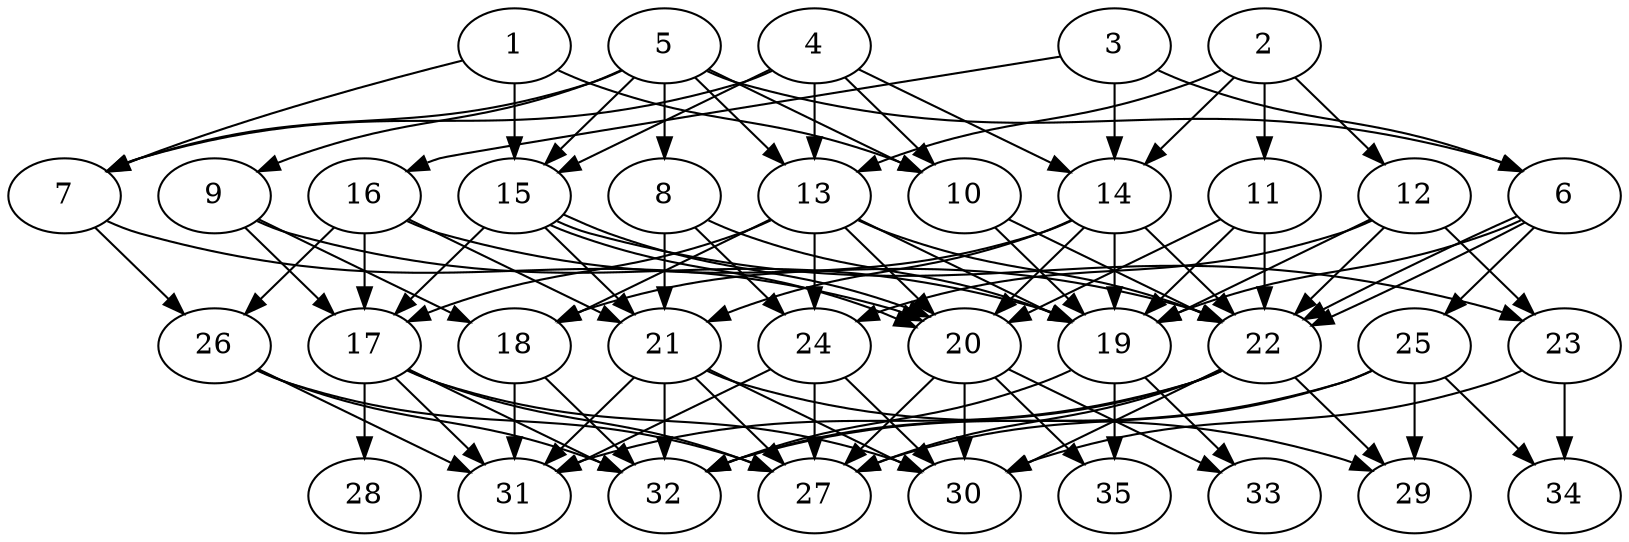 // DAG automatically generated by daggen at Tue Aug  6 16:28:02 2019
// ./daggen --dot -n 35 --ccr 0.4 --fat 0.6 --regular 0.5 --density 0.7 --mindata 5242880 --maxdata 52428800 
digraph G {
  1 [size="104563200", alpha="0.01", expect_size="41825280"] 
  1 -> 7 [size ="41825280"]
  1 -> 10 [size ="41825280"]
  1 -> 15 [size ="41825280"]
  2 [size="36792320", alpha="0.18", expect_size="14716928"] 
  2 -> 11 [size ="14716928"]
  2 -> 12 [size ="14716928"]
  2 -> 13 [size ="14716928"]
  2 -> 14 [size ="14716928"]
  3 [size="83791360", alpha="0.05", expect_size="33516544"] 
  3 -> 6 [size ="33516544"]
  3 -> 14 [size ="33516544"]
  3 -> 16 [size ="33516544"]
  4 [size="106449920", alpha="0.16", expect_size="42579968"] 
  4 -> 7 [size ="42579968"]
  4 -> 10 [size ="42579968"]
  4 -> 13 [size ="42579968"]
  4 -> 14 [size ="42579968"]
  4 -> 15 [size ="42579968"]
  5 [size="92733440", alpha="0.18", expect_size="37093376"] 
  5 -> 6 [size ="37093376"]
  5 -> 7 [size ="37093376"]
  5 -> 8 [size ="37093376"]
  5 -> 9 [size ="37093376"]
  5 -> 10 [size ="37093376"]
  5 -> 13 [size ="37093376"]
  5 -> 15 [size ="37093376"]
  6 [size="122168320", alpha="0.08", expect_size="48867328"] 
  6 -> 19 [size ="48867328"]
  6 -> 22 [size ="48867328"]
  6 -> 22 [size ="48867328"]
  6 -> 25 [size ="48867328"]
  7 [size="107251200", alpha="0.18", expect_size="42900480"] 
  7 -> 20 [size ="42900480"]
  7 -> 26 [size ="42900480"]
  8 [size="80412160", alpha="0.02", expect_size="32164864"] 
  8 -> 19 [size ="32164864"]
  8 -> 21 [size ="32164864"]
  8 -> 24 [size ="32164864"]
  9 [size="102845440", alpha="0.07", expect_size="41138176"] 
  9 -> 17 [size ="41138176"]
  9 -> 18 [size ="41138176"]
  9 -> 19 [size ="41138176"]
  10 [size="13905920", alpha="0.03", expect_size="5562368"] 
  10 -> 19 [size ="5562368"]
  10 -> 22 [size ="5562368"]
  11 [size="105728000", alpha="0.05", expect_size="42291200"] 
  11 -> 19 [size ="42291200"]
  11 -> 20 [size ="42291200"]
  11 -> 22 [size ="42291200"]
  12 [size="109009920", alpha="0.16", expect_size="43603968"] 
  12 -> 19 [size ="43603968"]
  12 -> 22 [size ="43603968"]
  12 -> 23 [size ="43603968"]
  12 -> 24 [size ="43603968"]
  13 [size="100065280", alpha="0.09", expect_size="40026112"] 
  13 -> 17 [size ="40026112"]
  13 -> 18 [size ="40026112"]
  13 -> 19 [size ="40026112"]
  13 -> 20 [size ="40026112"]
  13 -> 22 [size ="40026112"]
  13 -> 24 [size ="40026112"]
  14 [size="13585920", alpha="0.17", expect_size="5434368"] 
  14 -> 18 [size ="5434368"]
  14 -> 19 [size ="5434368"]
  14 -> 20 [size ="5434368"]
  14 -> 21 [size ="5434368"]
  14 -> 22 [size ="5434368"]
  15 [size="107660800", alpha="0.09", expect_size="43064320"] 
  15 -> 17 [size ="43064320"]
  15 -> 20 [size ="43064320"]
  15 -> 20 [size ="43064320"]
  15 -> 21 [size ="43064320"]
  15 -> 23 [size ="43064320"]
  16 [size="93568000", alpha="0.19", expect_size="37427200"] 
  16 -> 17 [size ="37427200"]
  16 -> 21 [size ="37427200"]
  16 -> 22 [size ="37427200"]
  16 -> 26 [size ="37427200"]
  17 [size="23749120", alpha="0.11", expect_size="9499648"] 
  17 -> 27 [size ="9499648"]
  17 -> 28 [size ="9499648"]
  17 -> 30 [size ="9499648"]
  17 -> 31 [size ="9499648"]
  17 -> 32 [size ="9499648"]
  18 [size="130232320", alpha="0.17", expect_size="52092928"] 
  18 -> 31 [size ="52092928"]
  18 -> 32 [size ="52092928"]
  19 [size="22960640", alpha="0.09", expect_size="9184256"] 
  19 -> 32 [size ="9184256"]
  19 -> 33 [size ="9184256"]
  19 -> 35 [size ="9184256"]
  20 [size="66885120", alpha="0.19", expect_size="26754048"] 
  20 -> 27 [size ="26754048"]
  20 -> 30 [size ="26754048"]
  20 -> 33 [size ="26754048"]
  20 -> 35 [size ="26754048"]
  21 [size="85071360", alpha="0.06", expect_size="34028544"] 
  21 -> 27 [size ="34028544"]
  21 -> 29 [size ="34028544"]
  21 -> 30 [size ="34028544"]
  21 -> 31 [size ="34028544"]
  21 -> 32 [size ="34028544"]
  22 [size="112793600", alpha="0.16", expect_size="45117440"] 
  22 -> 27 [size ="45117440"]
  22 -> 29 [size ="45117440"]
  22 -> 30 [size ="45117440"]
  22 -> 31 [size ="45117440"]
  22 -> 32 [size ="45117440"]
  23 [size="86307840", alpha="0.19", expect_size="34523136"] 
  23 -> 30 [size ="34523136"]
  23 -> 34 [size ="34523136"]
  24 [size="19013120", alpha="0.17", expect_size="7605248"] 
  24 -> 27 [size ="7605248"]
  24 -> 30 [size ="7605248"]
  24 -> 31 [size ="7605248"]
  25 [size="120151040", alpha="0.09", expect_size="48060416"] 
  25 -> 27 [size ="48060416"]
  25 -> 29 [size ="48060416"]
  25 -> 32 [size ="48060416"]
  25 -> 34 [size ="48060416"]
  26 [size="57827840", alpha="0.19", expect_size="23131136"] 
  26 -> 27 [size ="23131136"]
  26 -> 31 [size ="23131136"]
  26 -> 32 [size ="23131136"]
  27 [size="49328640", alpha="0.05", expect_size="19731456"] 
  28 [size="116103680", alpha="0.03", expect_size="46441472"] 
  29 [size="100820480", alpha="0.16", expect_size="40328192"] 
  30 [size="33477120", alpha="0.09", expect_size="13390848"] 
  31 [size="30471680", alpha="0.17", expect_size="12188672"] 
  32 [size="65295360", alpha="0.02", expect_size="26118144"] 
  33 [size="43671040", alpha="0.02", expect_size="17468416"] 
  34 [size="36280320", alpha="0.01", expect_size="14512128"] 
  35 [size="18506240", alpha="0.17", expect_size="7402496"] 
}
